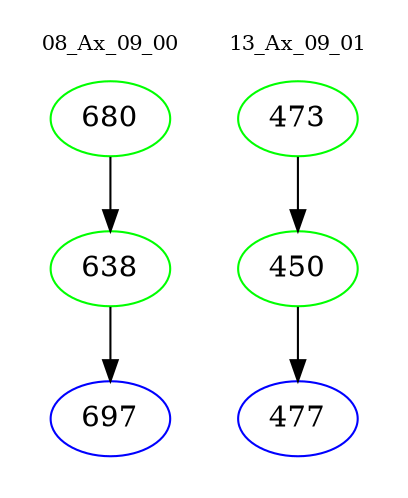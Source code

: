 digraph{
subgraph cluster_0 {
color = white
label = "08_Ax_09_00";
fontsize=10;
T0_680 [label="680", color="green"]
T0_680 -> T0_638 [color="black"]
T0_638 [label="638", color="green"]
T0_638 -> T0_697 [color="black"]
T0_697 [label="697", color="blue"]
}
subgraph cluster_1 {
color = white
label = "13_Ax_09_01";
fontsize=10;
T1_473 [label="473", color="green"]
T1_473 -> T1_450 [color="black"]
T1_450 [label="450", color="green"]
T1_450 -> T1_477 [color="black"]
T1_477 [label="477", color="blue"]
}
}
